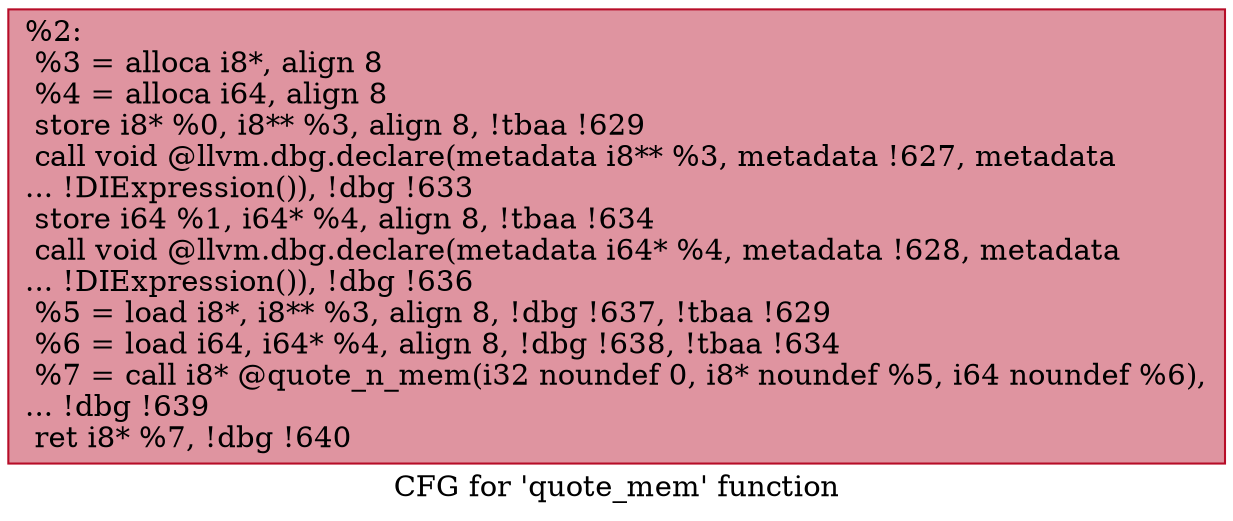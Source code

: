 digraph "CFG for 'quote_mem' function" {
	label="CFG for 'quote_mem' function";

	Node0xa1f950 [shape=record,color="#b70d28ff", style=filled, fillcolor="#b70d2870",label="{%2:\l  %3 = alloca i8*, align 8\l  %4 = alloca i64, align 8\l  store i8* %0, i8** %3, align 8, !tbaa !629\l  call void @llvm.dbg.declare(metadata i8** %3, metadata !627, metadata\l... !DIExpression()), !dbg !633\l  store i64 %1, i64* %4, align 8, !tbaa !634\l  call void @llvm.dbg.declare(metadata i64* %4, metadata !628, metadata\l... !DIExpression()), !dbg !636\l  %5 = load i8*, i8** %3, align 8, !dbg !637, !tbaa !629\l  %6 = load i64, i64* %4, align 8, !dbg !638, !tbaa !634\l  %7 = call i8* @quote_n_mem(i32 noundef 0, i8* noundef %5, i64 noundef %6),\l... !dbg !639\l  ret i8* %7, !dbg !640\l}"];
}
